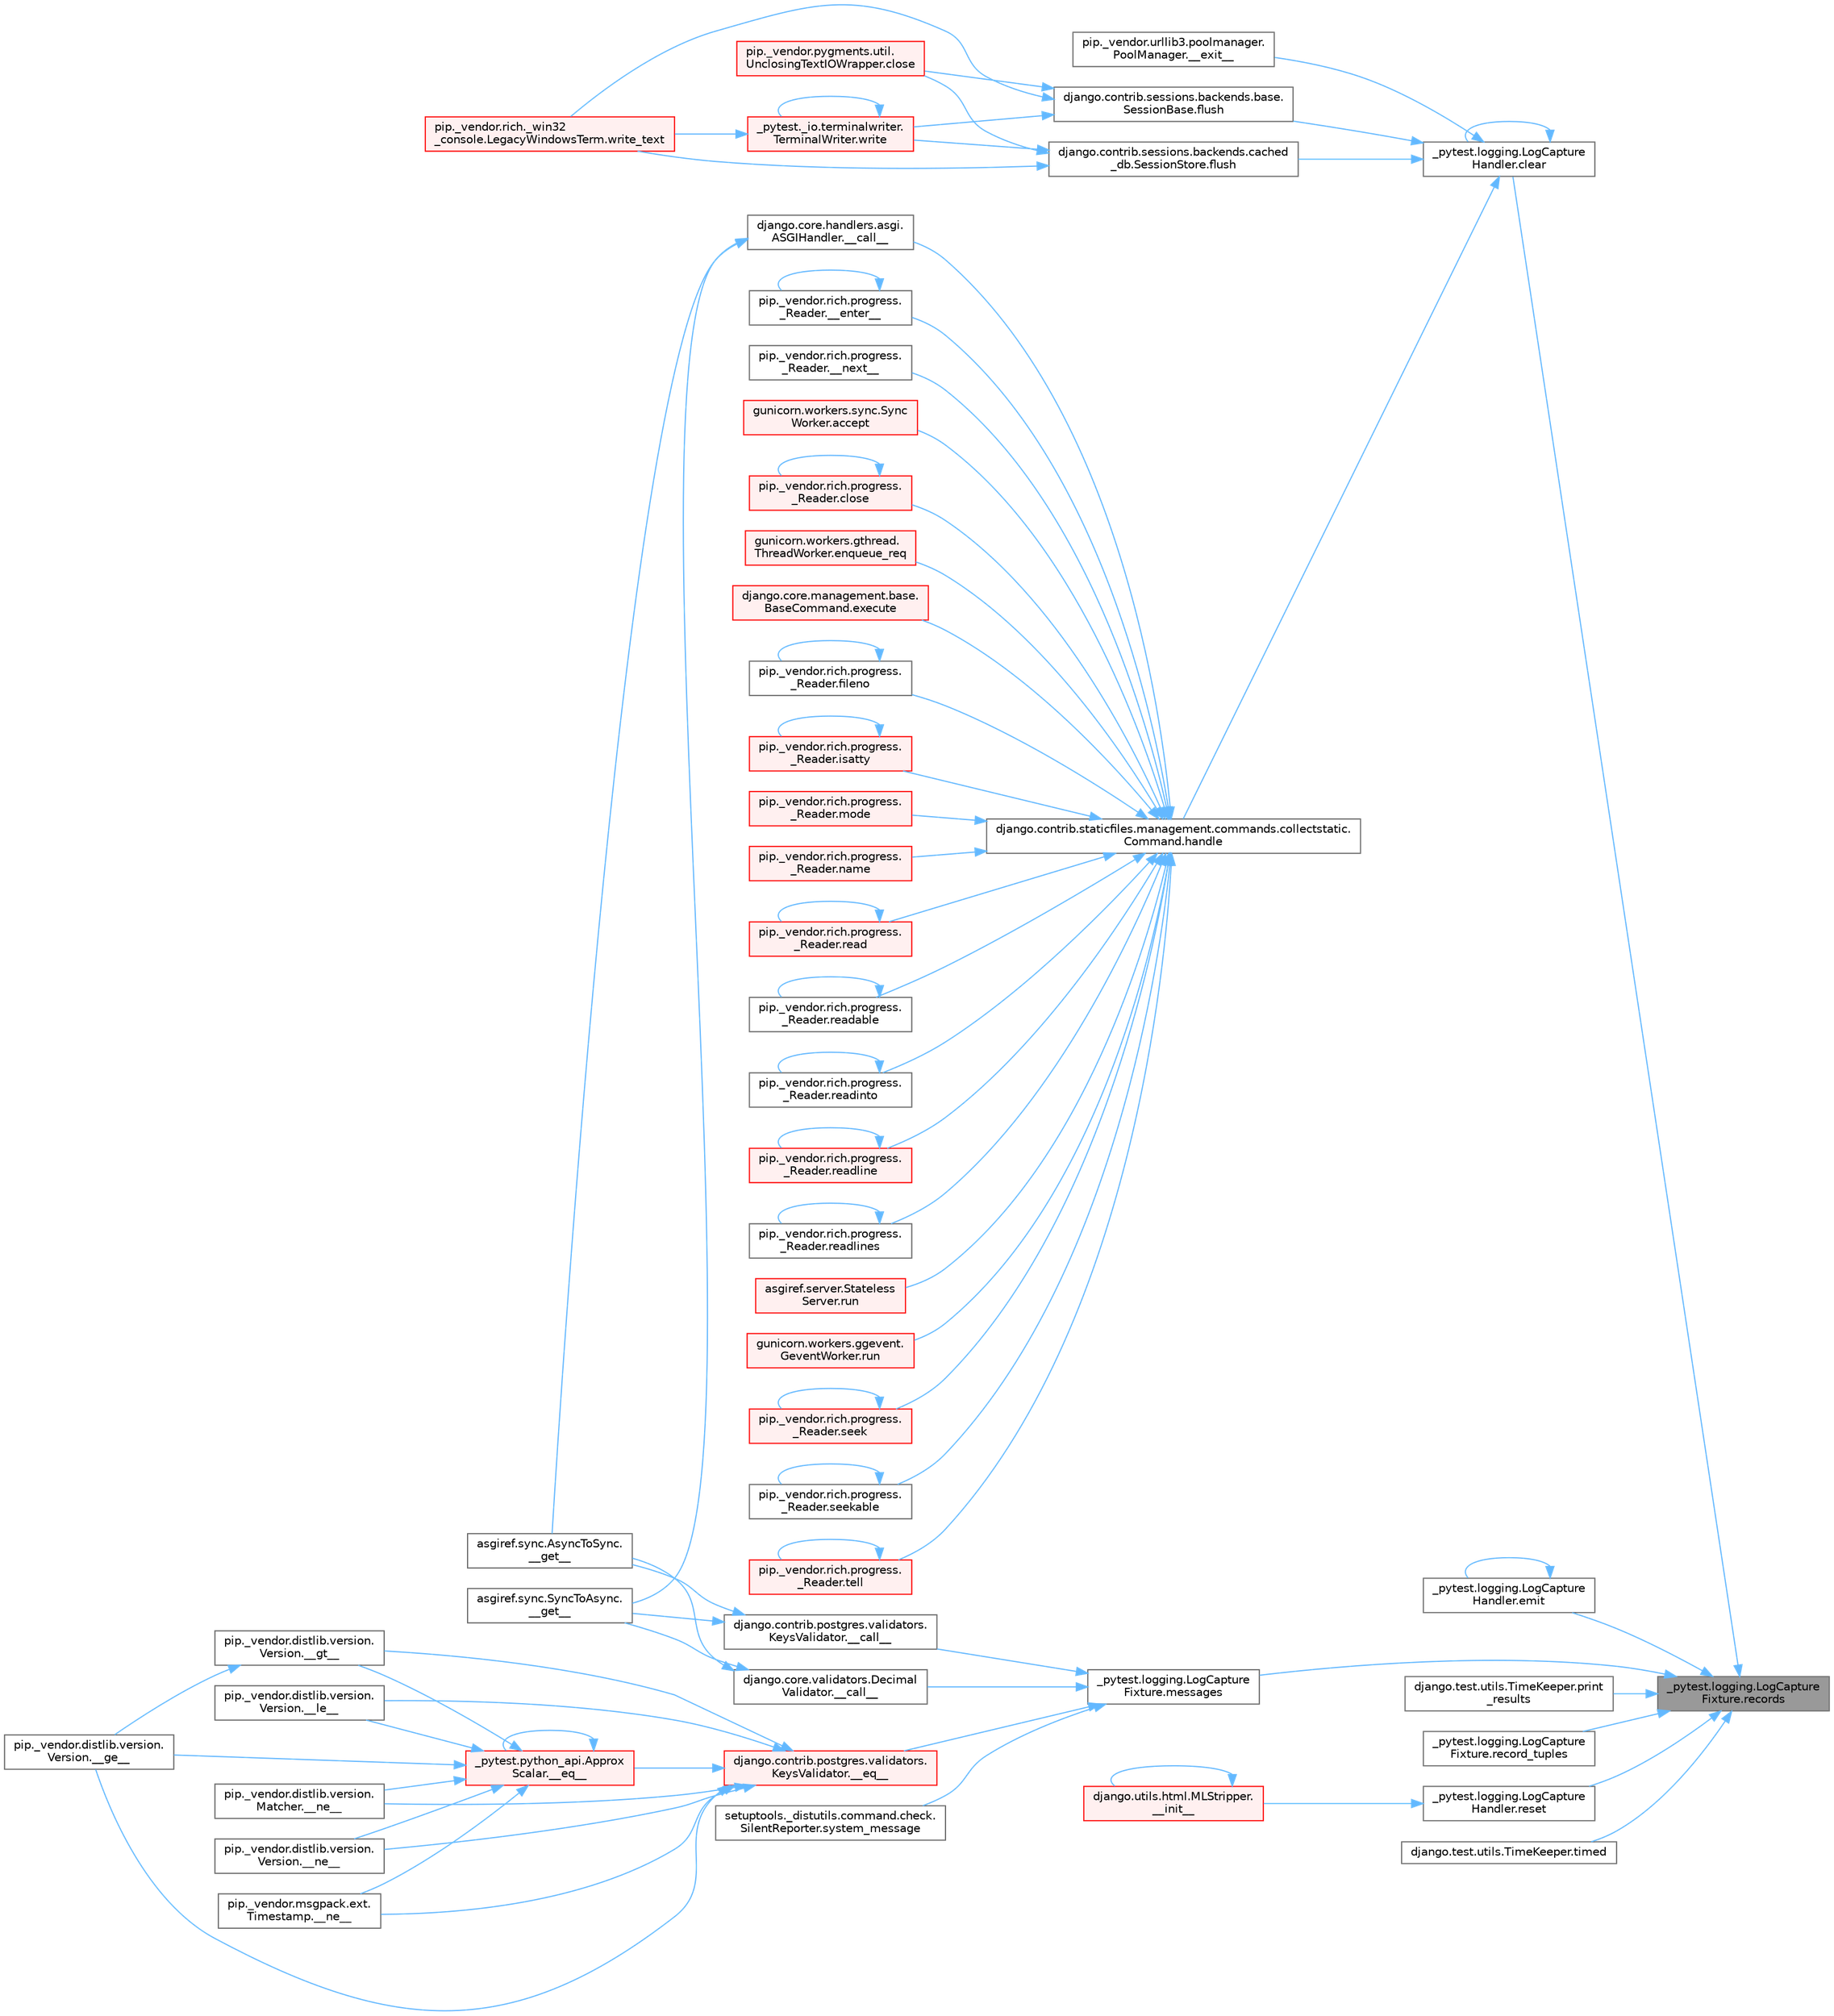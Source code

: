 digraph "_pytest.logging.LogCaptureFixture.records"
{
 // LATEX_PDF_SIZE
  bgcolor="transparent";
  edge [fontname=Helvetica,fontsize=10,labelfontname=Helvetica,labelfontsize=10];
  node [fontname=Helvetica,fontsize=10,shape=box,height=0.2,width=0.4];
  rankdir="RL";
  Node1 [id="Node000001",label="_pytest.logging.LogCapture\lFixture.records",height=0.2,width=0.4,color="gray40", fillcolor="grey60", style="filled", fontcolor="black",tooltip=" "];
  Node1 -> Node2 [id="edge1_Node000001_Node000002",dir="back",color="steelblue1",style="solid",tooltip=" "];
  Node2 [id="Node000002",label="_pytest.logging.LogCapture\lHandler.clear",height=0.2,width=0.4,color="grey40", fillcolor="white", style="filled",URL="$class__pytest_1_1logging_1_1_log_capture_handler.html#ace280d99c67150fd06c5e96423ba321b",tooltip=" "];
  Node2 -> Node3 [id="edge2_Node000002_Node000003",dir="back",color="steelblue1",style="solid",tooltip=" "];
  Node3 [id="Node000003",label="pip._vendor.urllib3.poolmanager.\lPoolManager.__exit__",height=0.2,width=0.4,color="grey40", fillcolor="white", style="filled",URL="$classpip_1_1__vendor_1_1urllib3_1_1poolmanager_1_1_pool_manager.html#a75163405928e50c780bcbf8921907136",tooltip=" "];
  Node2 -> Node2 [id="edge3_Node000002_Node000002",dir="back",color="steelblue1",style="solid",tooltip=" "];
  Node2 -> Node4 [id="edge4_Node000002_Node000004",dir="back",color="steelblue1",style="solid",tooltip=" "];
  Node4 [id="Node000004",label="django.contrib.sessions.backends.base.\lSessionBase.flush",height=0.2,width=0.4,color="grey40", fillcolor="white", style="filled",URL="$classdjango_1_1contrib_1_1sessions_1_1backends_1_1base_1_1_session_base.html#a915ab38003d5f0be1ce9f849583910bb",tooltip=" "];
  Node4 -> Node5 [id="edge5_Node000004_Node000005",dir="back",color="steelblue1",style="solid",tooltip=" "];
  Node5 [id="Node000005",label="pip._vendor.pygments.util.\lUnclosingTextIOWrapper.close",height=0.2,width=0.4,color="red", fillcolor="#FFF0F0", style="filled",URL="$classpip_1_1__vendor_1_1pygments_1_1util_1_1_unclosing_text_i_o_wrapper.html#a8b7334932e365946b03244a148e50846",tooltip=" "];
  Node4 -> Node1020 [id="edge6_Node000004_Node001020",dir="back",color="steelblue1",style="solid",tooltip=" "];
  Node1020 [id="Node001020",label="_pytest._io.terminalwriter.\lTerminalWriter.write",height=0.2,width=0.4,color="red", fillcolor="#FFF0F0", style="filled",URL="$class__pytest_1_1__io_1_1terminalwriter_1_1_terminal_writer.html#ab011b237aec5bafbe3761ee6eceaa5b1",tooltip=" "];
  Node1020 -> Node1020 [id="edge7_Node001020_Node001020",dir="back",color="steelblue1",style="solid",tooltip=" "];
  Node1020 -> Node503 [id="edge8_Node001020_Node000503",dir="back",color="steelblue1",style="solid",tooltip=" "];
  Node503 [id="Node000503",label="pip._vendor.rich._win32\l_console.LegacyWindowsTerm.write_text",height=0.2,width=0.4,color="red", fillcolor="#FFF0F0", style="filled",URL="$classpip_1_1__vendor_1_1rich_1_1__win32__console_1_1_legacy_windows_term.html#a285165149598e15cac2caf4d03385612",tooltip=" "];
  Node4 -> Node503 [id="edge9_Node000004_Node000503",dir="back",color="steelblue1",style="solid",tooltip=" "];
  Node2 -> Node1019 [id="edge10_Node000002_Node001019",dir="back",color="steelblue1",style="solid",tooltip=" "];
  Node1019 [id="Node001019",label="django.contrib.sessions.backends.cached\l_db.SessionStore.flush",height=0.2,width=0.4,color="grey40", fillcolor="white", style="filled",URL="$classdjango_1_1contrib_1_1sessions_1_1backends_1_1cached__db_1_1_session_store.html#a6df5f77231b222833b8d76f1a4b0c57d",tooltip=" "];
  Node1019 -> Node5 [id="edge11_Node001019_Node000005",dir="back",color="steelblue1",style="solid",tooltip=" "];
  Node1019 -> Node1020 [id="edge12_Node001019_Node001020",dir="back",color="steelblue1",style="solid",tooltip=" "];
  Node1019 -> Node503 [id="edge13_Node001019_Node000503",dir="back",color="steelblue1",style="solid",tooltip=" "];
  Node2 -> Node153 [id="edge14_Node000002_Node000153",dir="back",color="steelblue1",style="solid",tooltip=" "];
  Node153 [id="Node000153",label="django.contrib.staticfiles.management.commands.collectstatic.\lCommand.handle",height=0.2,width=0.4,color="grey40", fillcolor="white", style="filled",URL="$classdjango_1_1contrib_1_1staticfiles_1_1management_1_1commands_1_1collectstatic_1_1_command.html#a77042fe151f5e5c26990bdd187c9f21e",tooltip=" "];
  Node153 -> Node154 [id="edge15_Node000153_Node000154",dir="back",color="steelblue1",style="solid",tooltip=" "];
  Node154 [id="Node000154",label="django.core.handlers.asgi.\lASGIHandler.__call__",height=0.2,width=0.4,color="grey40", fillcolor="white", style="filled",URL="$classdjango_1_1core_1_1handlers_1_1asgi_1_1_a_s_g_i_handler.html#a22b4781bb9089ff078a3e64dd2f48dce",tooltip=" "];
  Node154 -> Node118 [id="edge16_Node000154_Node000118",dir="back",color="steelblue1",style="solid",tooltip=" "];
  Node118 [id="Node000118",label="asgiref.sync.AsyncToSync.\l__get__",height=0.2,width=0.4,color="grey40", fillcolor="white", style="filled",URL="$classasgiref_1_1sync_1_1_async_to_sync.html#a23e9ef7a73da98dad9e3f4e65846969b",tooltip=" "];
  Node154 -> Node119 [id="edge17_Node000154_Node000119",dir="back",color="steelblue1",style="solid",tooltip=" "];
  Node119 [id="Node000119",label="asgiref.sync.SyncToAsync.\l__get__",height=0.2,width=0.4,color="grey40", fillcolor="white", style="filled",URL="$classasgiref_1_1sync_1_1_sync_to_async.html#aebdfbe3f01079a529fd2f39810597381",tooltip=" "];
  Node153 -> Node155 [id="edge18_Node000153_Node000155",dir="back",color="steelblue1",style="solid",tooltip=" "];
  Node155 [id="Node000155",label="pip._vendor.rich.progress.\l_Reader.__enter__",height=0.2,width=0.4,color="grey40", fillcolor="white", style="filled",URL="$classpip_1_1__vendor_1_1rich_1_1progress_1_1___reader.html#a9c3bb756d7d5d66aa484c6d25fef6d8a",tooltip=" "];
  Node155 -> Node155 [id="edge19_Node000155_Node000155",dir="back",color="steelblue1",style="solid",tooltip=" "];
  Node153 -> Node156 [id="edge20_Node000153_Node000156",dir="back",color="steelblue1",style="solid",tooltip=" "];
  Node156 [id="Node000156",label="pip._vendor.rich.progress.\l_Reader.__next__",height=0.2,width=0.4,color="grey40", fillcolor="white", style="filled",URL="$classpip_1_1__vendor_1_1rich_1_1progress_1_1___reader.html#a9434dfa9ada5623d6fb72996bf354ffe",tooltip=" "];
  Node153 -> Node157 [id="edge21_Node000153_Node000157",dir="back",color="steelblue1",style="solid",tooltip=" "];
  Node157 [id="Node000157",label="gunicorn.workers.sync.Sync\lWorker.accept",height=0.2,width=0.4,color="red", fillcolor="#FFF0F0", style="filled",URL="$classgunicorn_1_1workers_1_1sync_1_1_sync_worker.html#a9b2f1e8d68bbd5233578ace2685952b3",tooltip=" "];
  Node153 -> Node160 [id="edge22_Node000153_Node000160",dir="back",color="steelblue1",style="solid",tooltip=" "];
  Node160 [id="Node000160",label="pip._vendor.rich.progress.\l_Reader.close",height=0.2,width=0.4,color="red", fillcolor="#FFF0F0", style="filled",URL="$classpip_1_1__vendor_1_1rich_1_1progress_1_1___reader.html#a6c0b1964d885972a97a12a9ac01d23e8",tooltip=" "];
  Node160 -> Node160 [id="edge23_Node000160_Node000160",dir="back",color="steelblue1",style="solid",tooltip=" "];
  Node153 -> Node489 [id="edge24_Node000153_Node000489",dir="back",color="steelblue1",style="solid",tooltip=" "];
  Node489 [id="Node000489",label="gunicorn.workers.gthread.\lThreadWorker.enqueue_req",height=0.2,width=0.4,color="red", fillcolor="#FFF0F0", style="filled",URL="$classgunicorn_1_1workers_1_1gthread_1_1_thread_worker.html#a8d2981740d79747639e152d9e9632964",tooltip=" "];
  Node153 -> Node492 [id="edge25_Node000153_Node000492",dir="back",color="steelblue1",style="solid",tooltip=" "];
  Node492 [id="Node000492",label="django.core.management.base.\lBaseCommand.execute",height=0.2,width=0.4,color="red", fillcolor="#FFF0F0", style="filled",URL="$classdjango_1_1core_1_1management_1_1base_1_1_base_command.html#a5621c1fb51be6a2deff6777d90c25ee0",tooltip=" "];
  Node153 -> Node493 [id="edge26_Node000153_Node000493",dir="back",color="steelblue1",style="solid",tooltip=" "];
  Node493 [id="Node000493",label="pip._vendor.rich.progress.\l_Reader.fileno",height=0.2,width=0.4,color="grey40", fillcolor="white", style="filled",URL="$classpip_1_1__vendor_1_1rich_1_1progress_1_1___reader.html#a5fae85546bcfb15e2144c108bb31b59c",tooltip=" "];
  Node493 -> Node493 [id="edge27_Node000493_Node000493",dir="back",color="steelblue1",style="solid",tooltip=" "];
  Node153 -> Node494 [id="edge28_Node000153_Node000494",dir="back",color="steelblue1",style="solid",tooltip=" "];
  Node494 [id="Node000494",label="pip._vendor.rich.progress.\l_Reader.isatty",height=0.2,width=0.4,color="red", fillcolor="#FFF0F0", style="filled",URL="$classpip_1_1__vendor_1_1rich_1_1progress_1_1___reader.html#a25008b04de43b80685677bd476ebb238",tooltip=" "];
  Node494 -> Node494 [id="edge29_Node000494_Node000494",dir="back",color="steelblue1",style="solid",tooltip=" "];
  Node153 -> Node508 [id="edge30_Node000153_Node000508",dir="back",color="steelblue1",style="solid",tooltip=" "];
  Node508 [id="Node000508",label="pip._vendor.rich.progress.\l_Reader.mode",height=0.2,width=0.4,color="red", fillcolor="#FFF0F0", style="filled",URL="$classpip_1_1__vendor_1_1rich_1_1progress_1_1___reader.html#a744eab5dc9ede10fd26932ecf9ccbddc",tooltip=" "];
  Node153 -> Node515 [id="edge31_Node000153_Node000515",dir="back",color="steelblue1",style="solid",tooltip=" "];
  Node515 [id="Node000515",label="pip._vendor.rich.progress.\l_Reader.name",height=0.2,width=0.4,color="red", fillcolor="#FFF0F0", style="filled",URL="$classpip_1_1__vendor_1_1rich_1_1progress_1_1___reader.html#a545f897ce86cf3e798598cb200357c13",tooltip=" "];
  Node153 -> Node1126 [id="edge32_Node000153_Node001126",dir="back",color="steelblue1",style="solid",tooltip=" "];
  Node1126 [id="Node001126",label="pip._vendor.rich.progress.\l_Reader.read",height=0.2,width=0.4,color="red", fillcolor="#FFF0F0", style="filled",URL="$classpip_1_1__vendor_1_1rich_1_1progress_1_1___reader.html#abc9a19c1ccc4057e665996a500814420",tooltip=" "];
  Node1126 -> Node1126 [id="edge33_Node001126_Node001126",dir="back",color="steelblue1",style="solid",tooltip=" "];
  Node153 -> Node1132 [id="edge34_Node000153_Node001132",dir="back",color="steelblue1",style="solid",tooltip=" "];
  Node1132 [id="Node001132",label="pip._vendor.rich.progress.\l_Reader.readable",height=0.2,width=0.4,color="grey40", fillcolor="white", style="filled",URL="$classpip_1_1__vendor_1_1rich_1_1progress_1_1___reader.html#a597c6d895bd8070977827445f65524ea",tooltip=" "];
  Node1132 -> Node1132 [id="edge35_Node001132_Node001132",dir="back",color="steelblue1",style="solid",tooltip=" "];
  Node153 -> Node1133 [id="edge36_Node000153_Node001133",dir="back",color="steelblue1",style="solid",tooltip=" "];
  Node1133 [id="Node001133",label="pip._vendor.rich.progress.\l_Reader.readinto",height=0.2,width=0.4,color="grey40", fillcolor="white", style="filled",URL="$classpip_1_1__vendor_1_1rich_1_1progress_1_1___reader.html#a10a6b416f687bc74dfd4a16e210733fd",tooltip=" "];
  Node1133 -> Node1133 [id="edge37_Node001133_Node001133",dir="back",color="steelblue1",style="solid",tooltip=" "];
  Node153 -> Node1134 [id="edge38_Node000153_Node001134",dir="back",color="steelblue1",style="solid",tooltip=" "];
  Node1134 [id="Node001134",label="pip._vendor.rich.progress.\l_Reader.readline",height=0.2,width=0.4,color="red", fillcolor="#FFF0F0", style="filled",URL="$classpip_1_1__vendor_1_1rich_1_1progress_1_1___reader.html#ae214b8896d240d33ed0d1e03b8134107",tooltip=" "];
  Node1134 -> Node1134 [id="edge39_Node001134_Node001134",dir="back",color="steelblue1",style="solid",tooltip=" "];
  Node153 -> Node1138 [id="edge40_Node000153_Node001138",dir="back",color="steelblue1",style="solid",tooltip=" "];
  Node1138 [id="Node001138",label="pip._vendor.rich.progress.\l_Reader.readlines",height=0.2,width=0.4,color="grey40", fillcolor="white", style="filled",URL="$classpip_1_1__vendor_1_1rich_1_1progress_1_1___reader.html#a36448a9abb78b99bc05fa66433015f3a",tooltip=" "];
  Node1138 -> Node1138 [id="edge41_Node001138_Node001138",dir="back",color="steelblue1",style="solid",tooltip=" "];
  Node153 -> Node1139 [id="edge42_Node000153_Node001139",dir="back",color="steelblue1",style="solid",tooltip=" "];
  Node1139 [id="Node001139",label="asgiref.server.Stateless\lServer.run",height=0.2,width=0.4,color="red", fillcolor="#FFF0F0", style="filled",URL="$classasgiref_1_1server_1_1_stateless_server.html#a60ad300a082526eea5c1b2df64c4e793",tooltip="Mainloop and handling."];
  Node153 -> Node316 [id="edge43_Node000153_Node000316",dir="back",color="steelblue1",style="solid",tooltip=" "];
  Node316 [id="Node000316",label="gunicorn.workers.ggevent.\lGeventWorker.run",height=0.2,width=0.4,color="red", fillcolor="#FFF0F0", style="filled",URL="$classgunicorn_1_1workers_1_1ggevent_1_1_gevent_worker.html#a0d8ffe6d6db44cfe8310ccf5643506ee",tooltip=" "];
  Node153 -> Node1140 [id="edge44_Node000153_Node001140",dir="back",color="steelblue1",style="solid",tooltip=" "];
  Node1140 [id="Node001140",label="pip._vendor.rich.progress.\l_Reader.seek",height=0.2,width=0.4,color="red", fillcolor="#FFF0F0", style="filled",URL="$classpip_1_1__vendor_1_1rich_1_1progress_1_1___reader.html#a8577bcef22b050ec6d7b7cb2ce1b9053",tooltip=" "];
  Node1140 -> Node1140 [id="edge45_Node001140_Node001140",dir="back",color="steelblue1",style="solid",tooltip=" "];
  Node153 -> Node1175 [id="edge46_Node000153_Node001175",dir="back",color="steelblue1",style="solid",tooltip=" "];
  Node1175 [id="Node001175",label="pip._vendor.rich.progress.\l_Reader.seekable",height=0.2,width=0.4,color="grey40", fillcolor="white", style="filled",URL="$classpip_1_1__vendor_1_1rich_1_1progress_1_1___reader.html#a3de43f328570e813a05b1dcc07813f5b",tooltip=" "];
  Node1175 -> Node1175 [id="edge47_Node001175_Node001175",dir="back",color="steelblue1",style="solid",tooltip=" "];
  Node153 -> Node1176 [id="edge48_Node000153_Node001176",dir="back",color="steelblue1",style="solid",tooltip=" "];
  Node1176 [id="Node001176",label="pip._vendor.rich.progress.\l_Reader.tell",height=0.2,width=0.4,color="red", fillcolor="#FFF0F0", style="filled",URL="$classpip_1_1__vendor_1_1rich_1_1progress_1_1___reader.html#a4ec4039f47700772d40242efb68da47e",tooltip=" "];
  Node1176 -> Node1176 [id="edge49_Node001176_Node001176",dir="back",color="steelblue1",style="solid",tooltip=" "];
  Node1 -> Node3179 [id="edge50_Node000001_Node003179",dir="back",color="steelblue1",style="solid",tooltip=" "];
  Node3179 [id="Node003179",label="_pytest.logging.LogCapture\lHandler.emit",height=0.2,width=0.4,color="grey40", fillcolor="white", style="filled",URL="$class__pytest_1_1logging_1_1_log_capture_handler.html#af4c78cbfe1fdd37dc0b5648e489010db",tooltip=" "];
  Node3179 -> Node3179 [id="edge51_Node003179_Node003179",dir="back",color="steelblue1",style="solid",tooltip=" "];
  Node1 -> Node3180 [id="edge52_Node000001_Node003180",dir="back",color="steelblue1",style="solid",tooltip=" "];
  Node3180 [id="Node003180",label="_pytest.logging.LogCapture\lFixture.messages",height=0.2,width=0.4,color="grey40", fillcolor="white", style="filled",URL="$class__pytest_1_1logging_1_1_log_capture_fixture.html#a77b32772870d0d4e1a84b622b6523f02",tooltip=" "];
  Node3180 -> Node3181 [id="edge53_Node003180_Node003181",dir="back",color="steelblue1",style="solid",tooltip=" "];
  Node3181 [id="Node003181",label="django.contrib.postgres.validators.\lKeysValidator.__call__",height=0.2,width=0.4,color="grey40", fillcolor="white", style="filled",URL="$classdjango_1_1contrib_1_1postgres_1_1validators_1_1_keys_validator.html#aa12ba221664bb002f5c6460ff524de8c",tooltip=" "];
  Node3181 -> Node118 [id="edge54_Node003181_Node000118",dir="back",color="steelblue1",style="solid",tooltip=" "];
  Node3181 -> Node119 [id="edge55_Node003181_Node000119",dir="back",color="steelblue1",style="solid",tooltip=" "];
  Node3180 -> Node3182 [id="edge56_Node003180_Node003182",dir="back",color="steelblue1",style="solid",tooltip=" "];
  Node3182 [id="Node003182",label="django.core.validators.Decimal\lValidator.__call__",height=0.2,width=0.4,color="grey40", fillcolor="white", style="filled",URL="$classdjango_1_1core_1_1validators_1_1_decimal_validator.html#a471fbff7516271068ab05a09bb974ca9",tooltip=" "];
  Node3182 -> Node118 [id="edge57_Node003182_Node000118",dir="back",color="steelblue1",style="solid",tooltip=" "];
  Node3182 -> Node119 [id="edge58_Node003182_Node000119",dir="back",color="steelblue1",style="solid",tooltip=" "];
  Node3180 -> Node3183 [id="edge59_Node003180_Node003183",dir="back",color="steelblue1",style="solid",tooltip=" "];
  Node3183 [id="Node003183",label="django.contrib.postgres.validators.\lKeysValidator.__eq__",height=0.2,width=0.4,color="red", fillcolor="#FFF0F0", style="filled",URL="$classdjango_1_1contrib_1_1postgres_1_1validators_1_1_keys_validator.html#aaf048806faa7c623c95a6a23a1641c03",tooltip=" "];
  Node3183 -> Node57 [id="edge60_Node003183_Node000057",dir="back",color="steelblue1",style="solid",tooltip=" "];
  Node57 [id="Node000057",label="_pytest.python_api.Approx\lScalar.__eq__",height=0.2,width=0.4,color="red", fillcolor="#FFF0F0", style="filled",URL="$class__pytest_1_1python__api_1_1_approx_scalar.html#af4601ee4ca7409927f88c83ebfc3d923",tooltip=" "];
  Node57 -> Node57 [id="edge61_Node000057_Node000057",dir="back",color="steelblue1",style="solid",tooltip=" "];
  Node57 -> Node58 [id="edge62_Node000057_Node000058",dir="back",color="steelblue1",style="solid",tooltip=" "];
  Node58 [id="Node000058",label="pip._vendor.distlib.version.\lVersion.__ge__",height=0.2,width=0.4,color="grey40", fillcolor="white", style="filled",URL="$classpip_1_1__vendor_1_1distlib_1_1version_1_1_version.html#aa6b7b889cebc687ddb5ed9040d01b1ec",tooltip=" "];
  Node57 -> Node59 [id="edge63_Node000057_Node000059",dir="back",color="steelblue1",style="solid",tooltip=" "];
  Node59 [id="Node000059",label="pip._vendor.distlib.version.\lVersion.__gt__",height=0.2,width=0.4,color="grey40", fillcolor="white", style="filled",URL="$classpip_1_1__vendor_1_1distlib_1_1version_1_1_version.html#a51cf0c8da1bb6829173ff6861b10cb5f",tooltip=" "];
  Node59 -> Node58 [id="edge64_Node000059_Node000058",dir="back",color="steelblue1",style="solid",tooltip=" "];
  Node57 -> Node60 [id="edge65_Node000057_Node000060",dir="back",color="steelblue1",style="solid",tooltip=" "];
  Node60 [id="Node000060",label="pip._vendor.distlib.version.\lVersion.__le__",height=0.2,width=0.4,color="grey40", fillcolor="white", style="filled",URL="$classpip_1_1__vendor_1_1distlib_1_1version_1_1_version.html#ae5e2c5d9b76377e286fcf92a382cbb8b",tooltip=" "];
  Node57 -> Node61 [id="edge66_Node000057_Node000061",dir="back",color="steelblue1",style="solid",tooltip=" "];
  Node61 [id="Node000061",label="pip._vendor.distlib.version.\lMatcher.__ne__",height=0.2,width=0.4,color="grey40", fillcolor="white", style="filled",URL="$classpip_1_1__vendor_1_1distlib_1_1version_1_1_matcher.html#a24f8f8a4686bff3018fee5d22f4e02f1",tooltip=" "];
  Node57 -> Node62 [id="edge67_Node000057_Node000062",dir="back",color="steelblue1",style="solid",tooltip=" "];
  Node62 [id="Node000062",label="pip._vendor.distlib.version.\lVersion.__ne__",height=0.2,width=0.4,color="grey40", fillcolor="white", style="filled",URL="$classpip_1_1__vendor_1_1distlib_1_1version_1_1_version.html#aea3cdf6db007318ab1a2e8d144e2a4a1",tooltip=" "];
  Node57 -> Node63 [id="edge68_Node000057_Node000063",dir="back",color="steelblue1",style="solid",tooltip=" "];
  Node63 [id="Node000063",label="pip._vendor.msgpack.ext.\lTimestamp.__ne__",height=0.2,width=0.4,color="grey40", fillcolor="white", style="filled",URL="$classpip_1_1__vendor_1_1msgpack_1_1ext_1_1_timestamp.html#ac38b8cada8075f7a1133b06bc99b2317",tooltip=" "];
  Node3183 -> Node58 [id="edge69_Node003183_Node000058",dir="back",color="steelblue1",style="solid",tooltip=" "];
  Node3183 -> Node59 [id="edge70_Node003183_Node000059",dir="back",color="steelblue1",style="solid",tooltip=" "];
  Node3183 -> Node60 [id="edge71_Node003183_Node000060",dir="back",color="steelblue1",style="solid",tooltip=" "];
  Node3183 -> Node61 [id="edge72_Node003183_Node000061",dir="back",color="steelblue1",style="solid",tooltip=" "];
  Node3183 -> Node62 [id="edge73_Node003183_Node000062",dir="back",color="steelblue1",style="solid",tooltip=" "];
  Node3183 -> Node63 [id="edge74_Node003183_Node000063",dir="back",color="steelblue1",style="solid",tooltip=" "];
  Node3180 -> Node3184 [id="edge75_Node003180_Node003184",dir="back",color="steelblue1",style="solid",tooltip=" "];
  Node3184 [id="Node003184",label="setuptools._distutils.command.check.\lSilentReporter.system_message",height=0.2,width=0.4,color="grey40", fillcolor="white", style="filled",URL="$classsetuptools_1_1__distutils_1_1command_1_1check_1_1_silent_reporter.html#a1afaaad10c6cd9f301cfd9432f3f8328",tooltip=" "];
  Node1 -> Node3185 [id="edge76_Node000001_Node003185",dir="back",color="steelblue1",style="solid",tooltip=" "];
  Node3185 [id="Node003185",label="django.test.utils.TimeKeeper.print\l_results",height=0.2,width=0.4,color="grey40", fillcolor="white", style="filled",URL="$classdjango_1_1test_1_1utils_1_1_time_keeper.html#a40fa289858738aa2d01ce4e93e43c7ff",tooltip=" "];
  Node1 -> Node3186 [id="edge77_Node000001_Node003186",dir="back",color="steelblue1",style="solid",tooltip=" "];
  Node3186 [id="Node003186",label="_pytest.logging.LogCapture\lFixture.record_tuples",height=0.2,width=0.4,color="grey40", fillcolor="white", style="filled",URL="$class__pytest_1_1logging_1_1_log_capture_fixture.html#a6a607f9cc3aab092e2a8f1774393e698",tooltip=" "];
  Node1 -> Node3187 [id="edge78_Node000001_Node003187",dir="back",color="steelblue1",style="solid",tooltip=" "];
  Node3187 [id="Node003187",label="_pytest.logging.LogCapture\lHandler.reset",height=0.2,width=0.4,color="grey40", fillcolor="white", style="filled",URL="$class__pytest_1_1logging_1_1_log_capture_handler.html#a2bdc2daed8ecf87aa20ed1c6bdf56de1",tooltip=" "];
  Node3187 -> Node1458 [id="edge79_Node003187_Node001458",dir="back",color="steelblue1",style="solid",tooltip=" "];
  Node1458 [id="Node001458",label="django.utils.html.MLStripper.\l__init__",height=0.2,width=0.4,color="red", fillcolor="#FFF0F0", style="filled",URL="$classdjango_1_1utils_1_1html_1_1_m_l_stripper.html#a2cadf8795a912bed633ed31d662e43ff",tooltip=" "];
  Node1458 -> Node1458 [id="edge80_Node001458_Node001458",dir="back",color="steelblue1",style="solid",tooltip=" "];
  Node1 -> Node3188 [id="edge81_Node000001_Node003188",dir="back",color="steelblue1",style="solid",tooltip=" "];
  Node3188 [id="Node003188",label="django.test.utils.TimeKeeper.timed",height=0.2,width=0.4,color="grey40", fillcolor="white", style="filled",URL="$classdjango_1_1test_1_1utils_1_1_time_keeper.html#a92bf4b839ca52267e2869e32336183fd",tooltip=" "];
}
